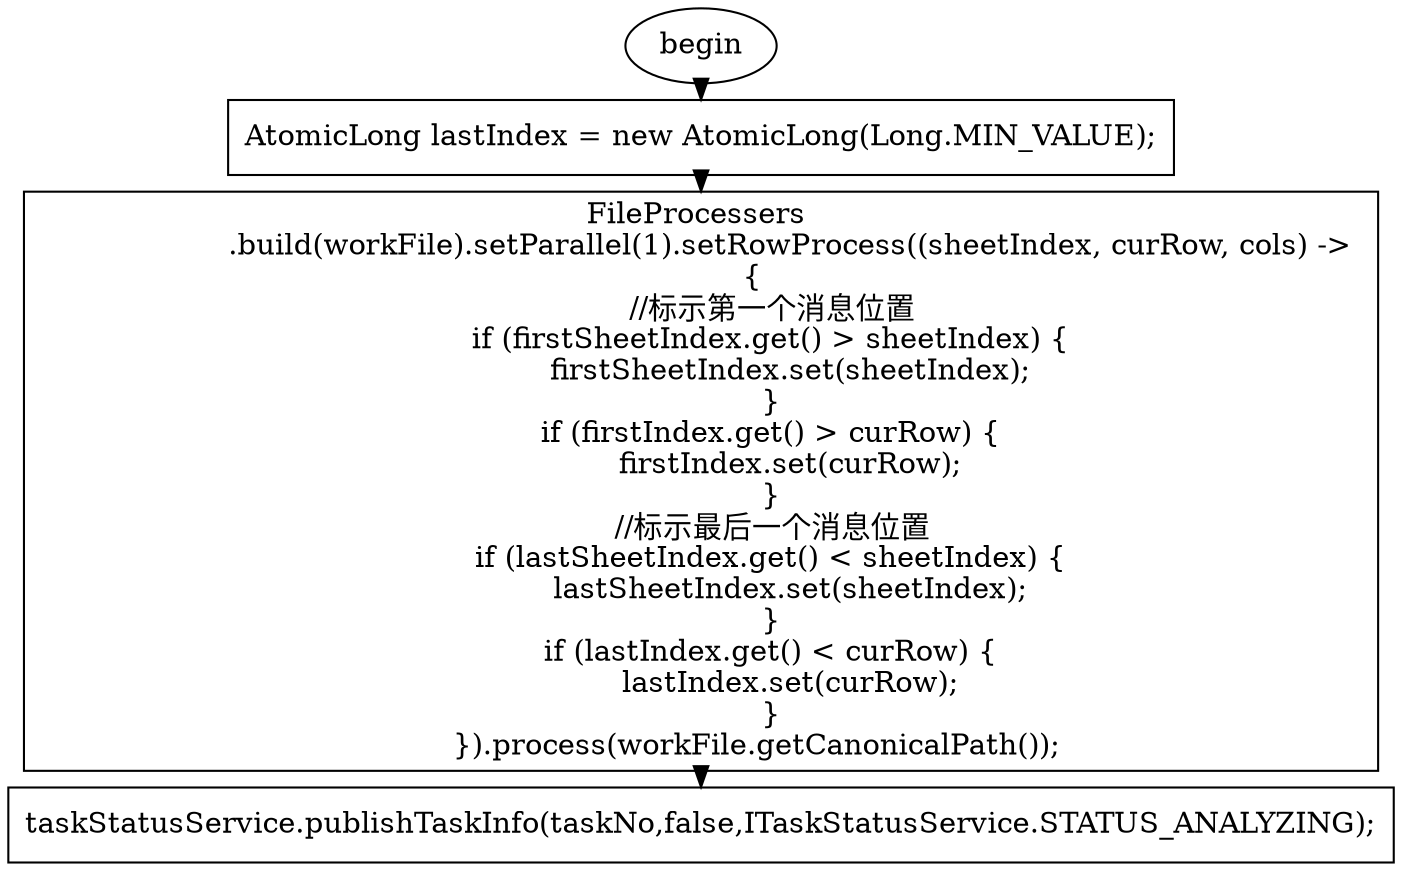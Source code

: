 digraph G{
ranksep = 0.1;
nodesep = 0.1;
F0T0[ shape=ellipse, label="begin", style="filled", fillcolor="white"]
F53T106[ shape=box, label="AtomicLong lastIndex = new AtomicLong(Long.MIN_VALUE);", style="filled", fillcolor="white"]
F120T829[ shape=box, label="FileProcessers \n                    .build(workFile).setParallel(1).setRowProcess((sheetIndex, curRow, cols) -\> \n            { \n                //标示第一个消息位置 \n                if (firstSheetIndex.get() \> sheetIndex) { \n                    firstSheetIndex.set(sheetIndex); \n                } \n                if (firstIndex.get() \> curRow) { \n                    firstIndex.set(curRow); \n                } \n                //标示最后一个消息位置 \n                if (lastSheetIndex.get() \< sheetIndex) { \n                    lastSheetIndex.set(sheetIndex); \n                } \n                if (lastIndex.get() \< curRow) { \n                    lastIndex.set(curRow); \n                } \n            }).process(workFile.getCanonicalPath());", style="filled", fillcolor="white"]
F844T927[ shape=box, label="taskStatusService.publishTaskInfo(taskNo,false,ITaskStatusService.STATUS_ANALYZING);", style="filled", fillcolor="white"]
F0T0 -> F53T106
F53T106 -> F120T829
F120T829 -> F844T927
}
